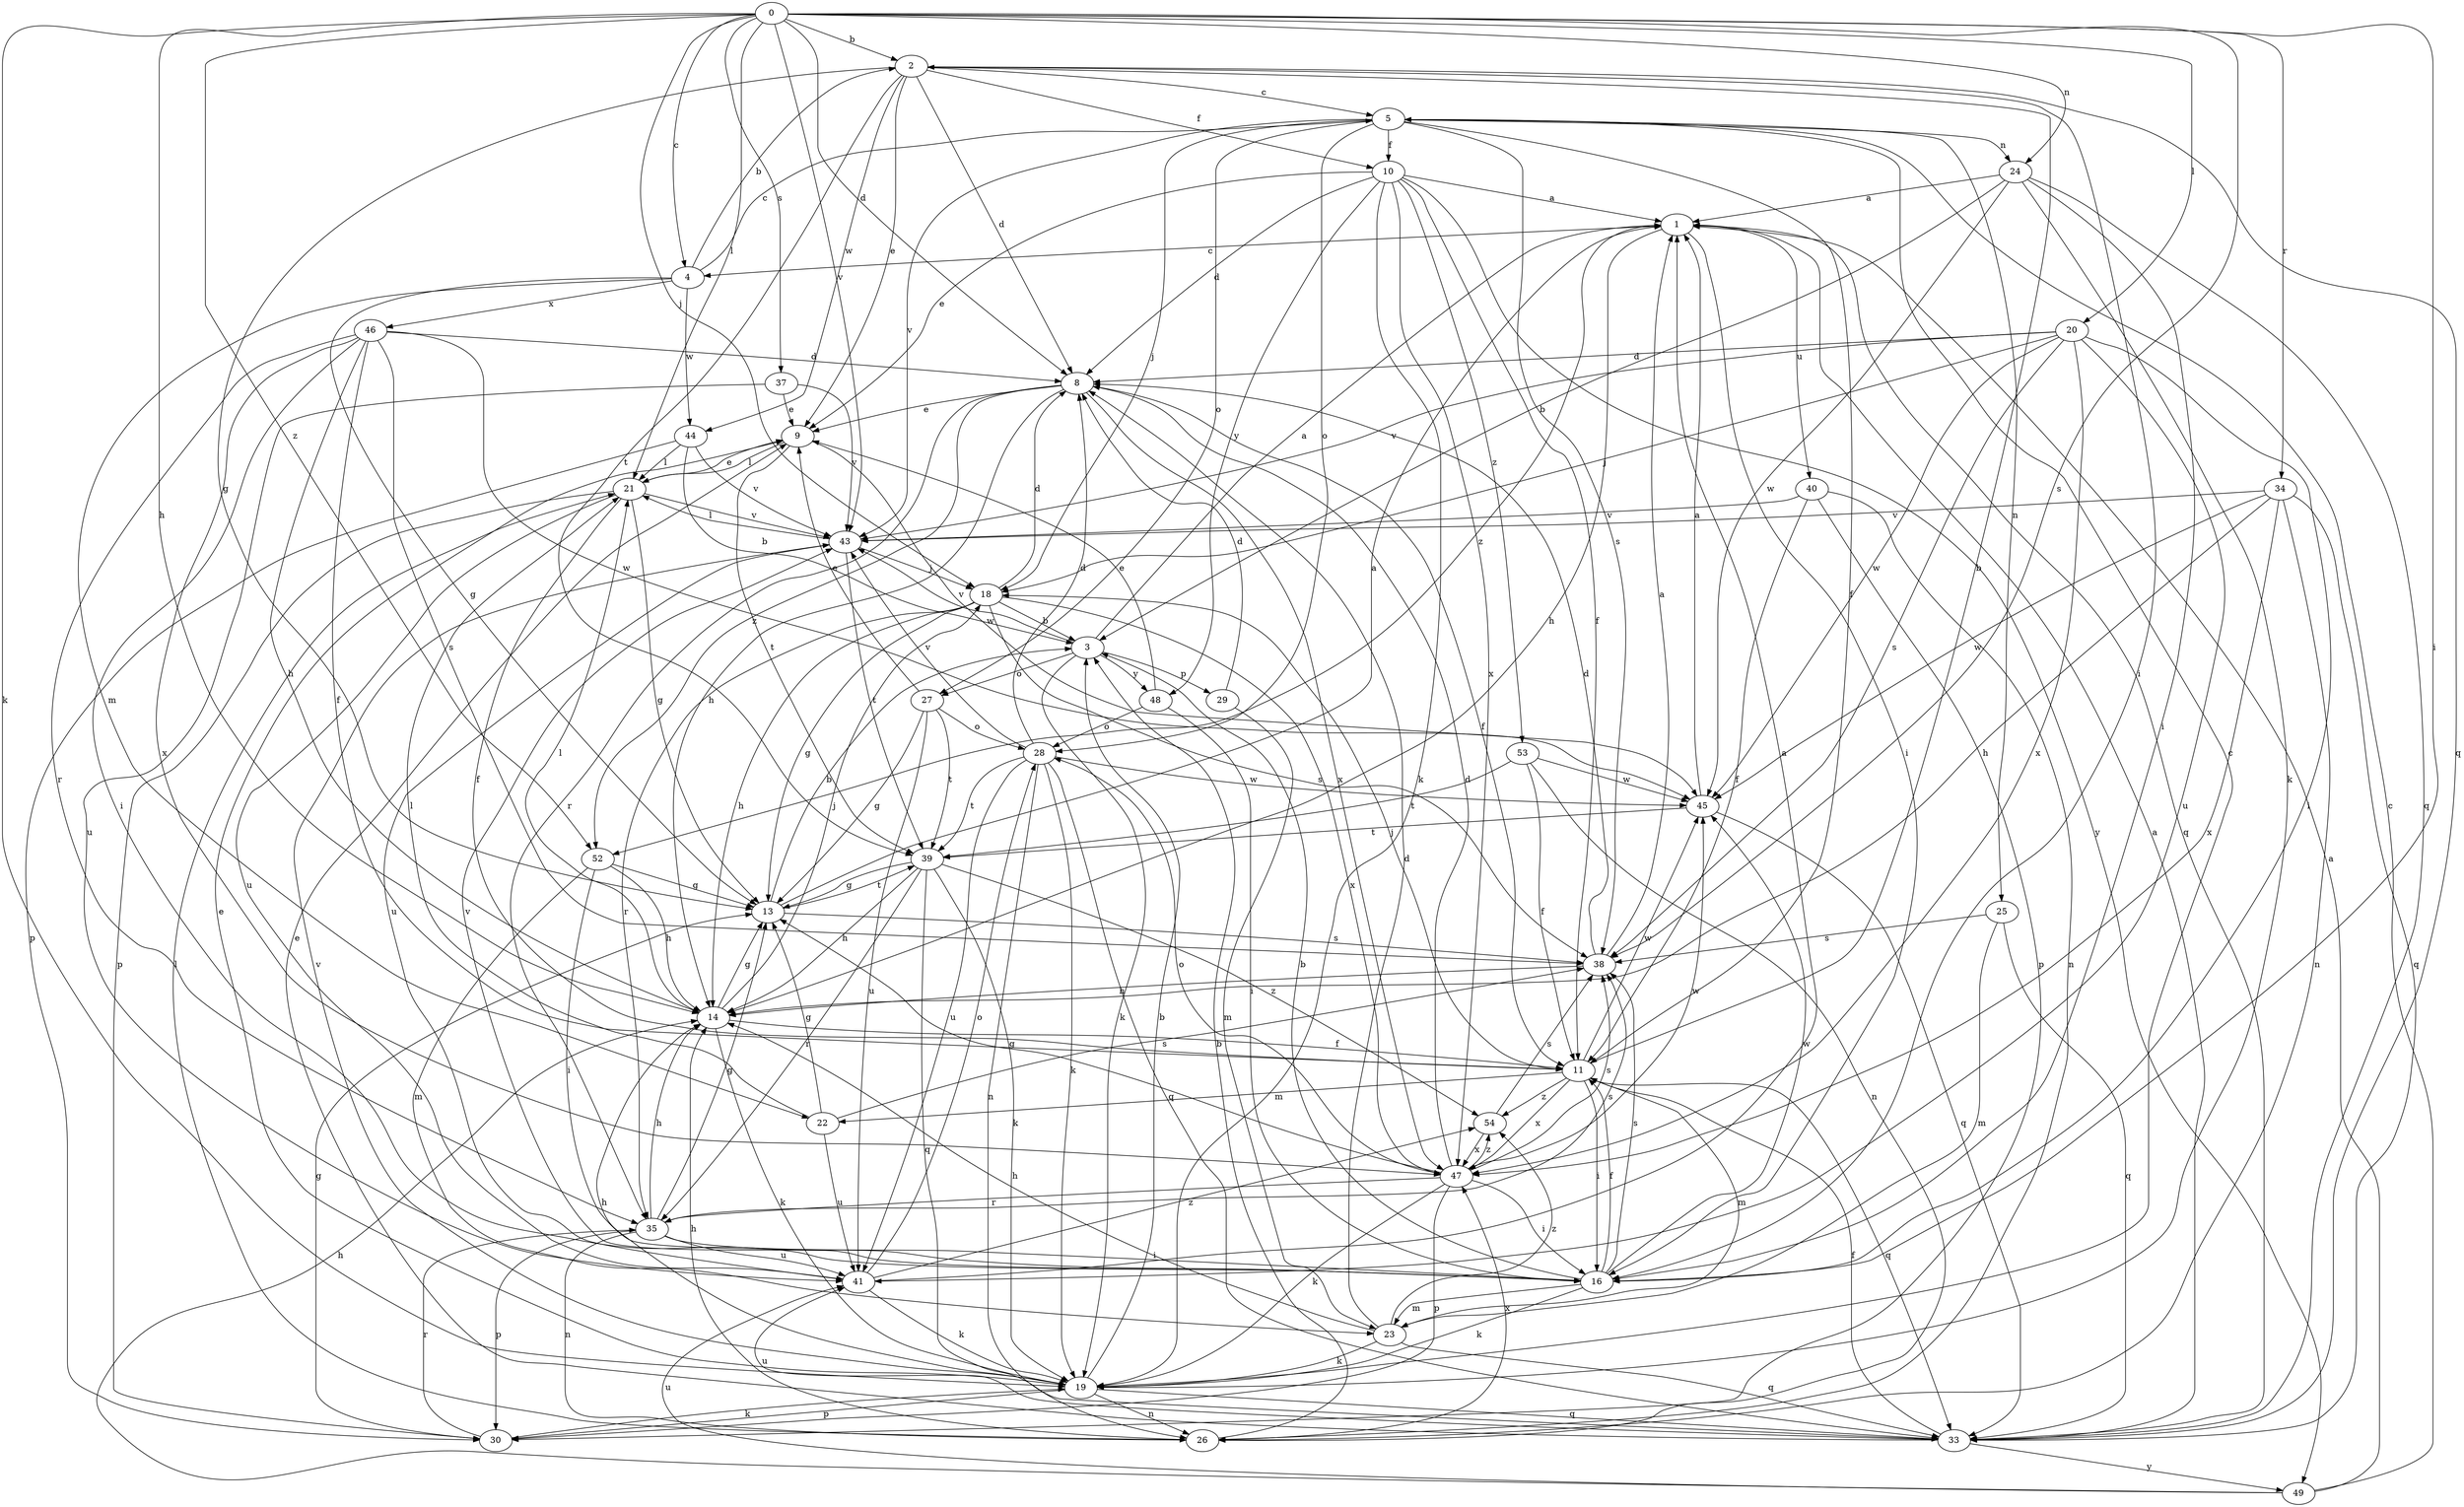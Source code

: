 strict digraph  {
0;
1;
2;
3;
4;
5;
8;
9;
10;
11;
13;
14;
16;
18;
19;
20;
21;
22;
23;
24;
25;
26;
27;
28;
29;
30;
33;
34;
35;
37;
38;
39;
40;
41;
43;
44;
45;
46;
47;
48;
49;
52;
53;
54;
0 -> 2  [label=b];
0 -> 4  [label=c];
0 -> 8  [label=d];
0 -> 14  [label=h];
0 -> 16  [label=i];
0 -> 18  [label=j];
0 -> 19  [label=k];
0 -> 20  [label=l];
0 -> 21  [label=l];
0 -> 24  [label=n];
0 -> 34  [label=r];
0 -> 37  [label=s];
0 -> 38  [label=s];
0 -> 43  [label=v];
0 -> 52  [label=z];
1 -> 4  [label=c];
1 -> 14  [label=h];
1 -> 16  [label=i];
1 -> 33  [label=q];
1 -> 40  [label=u];
1 -> 52  [label=z];
2 -> 5  [label=c];
2 -> 8  [label=d];
2 -> 9  [label=e];
2 -> 10  [label=f];
2 -> 13  [label=g];
2 -> 16  [label=i];
2 -> 33  [label=q];
2 -> 39  [label=t];
2 -> 44  [label=w];
3 -> 1  [label=a];
3 -> 19  [label=k];
3 -> 27  [label=o];
3 -> 29  [label=p];
3 -> 43  [label=v];
3 -> 48  [label=y];
4 -> 2  [label=b];
4 -> 5  [label=c];
4 -> 13  [label=g];
4 -> 22  [label=m];
4 -> 44  [label=w];
4 -> 46  [label=x];
5 -> 10  [label=f];
5 -> 11  [label=f];
5 -> 18  [label=j];
5 -> 24  [label=n];
5 -> 25  [label=n];
5 -> 27  [label=o];
5 -> 28  [label=o];
5 -> 38  [label=s];
5 -> 43  [label=v];
8 -> 9  [label=e];
8 -> 11  [label=f];
8 -> 14  [label=h];
8 -> 35  [label=r];
8 -> 47  [label=x];
8 -> 52  [label=z];
9 -> 21  [label=l];
9 -> 39  [label=t];
9 -> 45  [label=w];
10 -> 1  [label=a];
10 -> 8  [label=d];
10 -> 9  [label=e];
10 -> 11  [label=f];
10 -> 19  [label=k];
10 -> 47  [label=x];
10 -> 48  [label=y];
10 -> 49  [label=y];
10 -> 53  [label=z];
11 -> 2  [label=b];
11 -> 16  [label=i];
11 -> 18  [label=j];
11 -> 22  [label=m];
11 -> 23  [label=m];
11 -> 33  [label=q];
11 -> 45  [label=w];
11 -> 47  [label=x];
11 -> 54  [label=z];
13 -> 1  [label=a];
13 -> 3  [label=b];
13 -> 38  [label=s];
13 -> 39  [label=t];
14 -> 11  [label=f];
14 -> 13  [label=g];
14 -> 18  [label=j];
14 -> 19  [label=k];
14 -> 21  [label=l];
16 -> 3  [label=b];
16 -> 11  [label=f];
16 -> 19  [label=k];
16 -> 23  [label=m];
16 -> 38  [label=s];
16 -> 43  [label=v];
16 -> 45  [label=w];
18 -> 3  [label=b];
18 -> 8  [label=d];
18 -> 13  [label=g];
18 -> 14  [label=h];
18 -> 35  [label=r];
18 -> 38  [label=s];
18 -> 47  [label=x];
19 -> 3  [label=b];
19 -> 5  [label=c];
19 -> 9  [label=e];
19 -> 14  [label=h];
19 -> 26  [label=n];
19 -> 30  [label=p];
19 -> 33  [label=q];
19 -> 43  [label=v];
20 -> 8  [label=d];
20 -> 16  [label=i];
20 -> 18  [label=j];
20 -> 38  [label=s];
20 -> 41  [label=u];
20 -> 43  [label=v];
20 -> 45  [label=w];
20 -> 47  [label=x];
21 -> 9  [label=e];
21 -> 11  [label=f];
21 -> 13  [label=g];
21 -> 30  [label=p];
21 -> 41  [label=u];
21 -> 43  [label=v];
22 -> 13  [label=g];
22 -> 21  [label=l];
22 -> 38  [label=s];
22 -> 41  [label=u];
23 -> 8  [label=d];
23 -> 14  [label=h];
23 -> 19  [label=k];
23 -> 33  [label=q];
23 -> 54  [label=z];
24 -> 1  [label=a];
24 -> 3  [label=b];
24 -> 16  [label=i];
24 -> 19  [label=k];
24 -> 33  [label=q];
24 -> 45  [label=w];
25 -> 23  [label=m];
25 -> 33  [label=q];
25 -> 38  [label=s];
26 -> 3  [label=b];
26 -> 14  [label=h];
26 -> 21  [label=l];
26 -> 47  [label=x];
27 -> 9  [label=e];
27 -> 13  [label=g];
27 -> 28  [label=o];
27 -> 39  [label=t];
27 -> 41  [label=u];
28 -> 8  [label=d];
28 -> 19  [label=k];
28 -> 26  [label=n];
28 -> 33  [label=q];
28 -> 39  [label=t];
28 -> 41  [label=u];
28 -> 43  [label=v];
28 -> 45  [label=w];
29 -> 8  [label=d];
29 -> 23  [label=m];
30 -> 13  [label=g];
30 -> 19  [label=k];
30 -> 35  [label=r];
33 -> 1  [label=a];
33 -> 9  [label=e];
33 -> 11  [label=f];
33 -> 41  [label=u];
33 -> 49  [label=y];
34 -> 14  [label=h];
34 -> 26  [label=n];
34 -> 33  [label=q];
34 -> 43  [label=v];
34 -> 45  [label=w];
34 -> 47  [label=x];
35 -> 13  [label=g];
35 -> 14  [label=h];
35 -> 16  [label=i];
35 -> 26  [label=n];
35 -> 30  [label=p];
35 -> 38  [label=s];
35 -> 41  [label=u];
37 -> 9  [label=e];
37 -> 41  [label=u];
37 -> 43  [label=v];
38 -> 1  [label=a];
38 -> 8  [label=d];
38 -> 14  [label=h];
39 -> 13  [label=g];
39 -> 14  [label=h];
39 -> 19  [label=k];
39 -> 33  [label=q];
39 -> 35  [label=r];
39 -> 54  [label=z];
40 -> 11  [label=f];
40 -> 26  [label=n];
40 -> 30  [label=p];
40 -> 43  [label=v];
41 -> 1  [label=a];
41 -> 19  [label=k];
41 -> 28  [label=o];
41 -> 54  [label=z];
43 -> 18  [label=j];
43 -> 21  [label=l];
43 -> 39  [label=t];
43 -> 41  [label=u];
44 -> 3  [label=b];
44 -> 21  [label=l];
44 -> 30  [label=p];
44 -> 43  [label=v];
45 -> 1  [label=a];
45 -> 33  [label=q];
45 -> 39  [label=t];
46 -> 8  [label=d];
46 -> 11  [label=f];
46 -> 14  [label=h];
46 -> 16  [label=i];
46 -> 35  [label=r];
46 -> 38  [label=s];
46 -> 45  [label=w];
46 -> 47  [label=x];
47 -> 8  [label=d];
47 -> 13  [label=g];
47 -> 16  [label=i];
47 -> 19  [label=k];
47 -> 28  [label=o];
47 -> 30  [label=p];
47 -> 35  [label=r];
47 -> 38  [label=s];
47 -> 45  [label=w];
47 -> 54  [label=z];
48 -> 9  [label=e];
48 -> 16  [label=i];
48 -> 28  [label=o];
49 -> 1  [label=a];
49 -> 5  [label=c];
49 -> 14  [label=h];
49 -> 41  [label=u];
52 -> 13  [label=g];
52 -> 14  [label=h];
52 -> 16  [label=i];
52 -> 23  [label=m];
53 -> 11  [label=f];
53 -> 26  [label=n];
53 -> 39  [label=t];
53 -> 45  [label=w];
54 -> 38  [label=s];
54 -> 47  [label=x];
}
